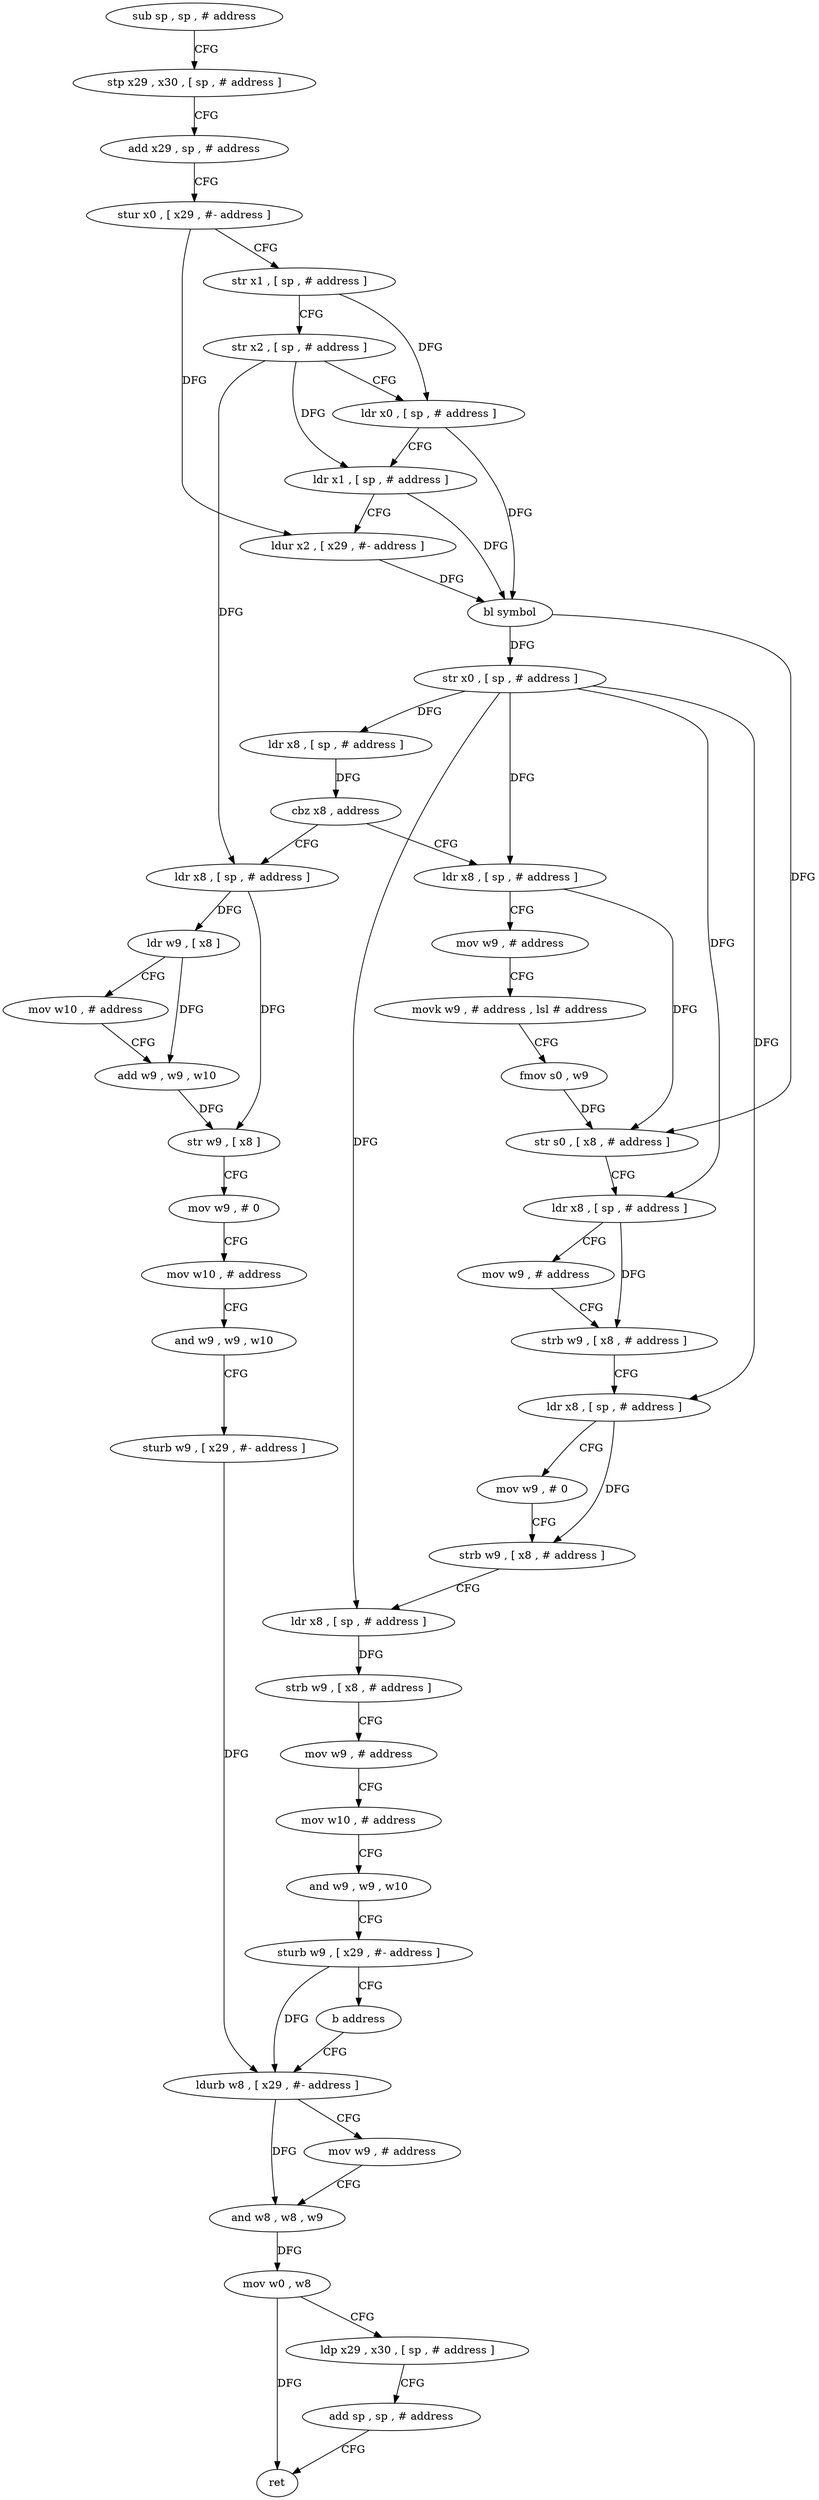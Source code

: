 digraph "func" {
"4276296" [label = "sub sp , sp , # address" ]
"4276300" [label = "stp x29 , x30 , [ sp , # address ]" ]
"4276304" [label = "add x29 , sp , # address" ]
"4276308" [label = "stur x0 , [ x29 , #- address ]" ]
"4276312" [label = "str x1 , [ sp , # address ]" ]
"4276316" [label = "str x2 , [ sp , # address ]" ]
"4276320" [label = "ldr x0 , [ sp , # address ]" ]
"4276324" [label = "ldr x1 , [ sp , # address ]" ]
"4276328" [label = "ldur x2 , [ x29 , #- address ]" ]
"4276332" [label = "bl symbol" ]
"4276336" [label = "str x0 , [ sp , # address ]" ]
"4276340" [label = "ldr x8 , [ sp , # address ]" ]
"4276344" [label = "cbz x8 , address" ]
"4276420" [label = "ldr x8 , [ sp , # address ]" ]
"4276348" [label = "ldr x8 , [ sp , # address ]" ]
"4276424" [label = "ldr w9 , [ x8 ]" ]
"4276428" [label = "mov w10 , # address" ]
"4276432" [label = "add w9 , w9 , w10" ]
"4276436" [label = "str w9 , [ x8 ]" ]
"4276440" [label = "mov w9 , # 0" ]
"4276444" [label = "mov w10 , # address" ]
"4276448" [label = "and w9 , w9 , w10" ]
"4276452" [label = "sturb w9 , [ x29 , #- address ]" ]
"4276456" [label = "ldurb w8 , [ x29 , #- address ]" ]
"4276352" [label = "mov w9 , # address" ]
"4276356" [label = "movk w9 , # address , lsl # address" ]
"4276360" [label = "fmov s0 , w9" ]
"4276364" [label = "str s0 , [ x8 , # address ]" ]
"4276368" [label = "ldr x8 , [ sp , # address ]" ]
"4276372" [label = "mov w9 , # address" ]
"4276376" [label = "strb w9 , [ x8 , # address ]" ]
"4276380" [label = "ldr x8 , [ sp , # address ]" ]
"4276384" [label = "mov w9 , # 0" ]
"4276388" [label = "strb w9 , [ x8 , # address ]" ]
"4276392" [label = "ldr x8 , [ sp , # address ]" ]
"4276396" [label = "strb w9 , [ x8 , # address ]" ]
"4276400" [label = "mov w9 , # address" ]
"4276404" [label = "mov w10 , # address" ]
"4276408" [label = "and w9 , w9 , w10" ]
"4276412" [label = "sturb w9 , [ x29 , #- address ]" ]
"4276416" [label = "b address" ]
"4276460" [label = "mov w9 , # address" ]
"4276464" [label = "and w8 , w8 , w9" ]
"4276468" [label = "mov w0 , w8" ]
"4276472" [label = "ldp x29 , x30 , [ sp , # address ]" ]
"4276476" [label = "add sp , sp , # address" ]
"4276480" [label = "ret" ]
"4276296" -> "4276300" [ label = "CFG" ]
"4276300" -> "4276304" [ label = "CFG" ]
"4276304" -> "4276308" [ label = "CFG" ]
"4276308" -> "4276312" [ label = "CFG" ]
"4276308" -> "4276328" [ label = "DFG" ]
"4276312" -> "4276316" [ label = "CFG" ]
"4276312" -> "4276320" [ label = "DFG" ]
"4276316" -> "4276320" [ label = "CFG" ]
"4276316" -> "4276324" [ label = "DFG" ]
"4276316" -> "4276420" [ label = "DFG" ]
"4276320" -> "4276324" [ label = "CFG" ]
"4276320" -> "4276332" [ label = "DFG" ]
"4276324" -> "4276328" [ label = "CFG" ]
"4276324" -> "4276332" [ label = "DFG" ]
"4276328" -> "4276332" [ label = "DFG" ]
"4276332" -> "4276336" [ label = "DFG" ]
"4276332" -> "4276364" [ label = "DFG" ]
"4276336" -> "4276340" [ label = "DFG" ]
"4276336" -> "4276348" [ label = "DFG" ]
"4276336" -> "4276368" [ label = "DFG" ]
"4276336" -> "4276380" [ label = "DFG" ]
"4276336" -> "4276392" [ label = "DFG" ]
"4276340" -> "4276344" [ label = "DFG" ]
"4276344" -> "4276420" [ label = "CFG" ]
"4276344" -> "4276348" [ label = "CFG" ]
"4276420" -> "4276424" [ label = "DFG" ]
"4276420" -> "4276436" [ label = "DFG" ]
"4276348" -> "4276352" [ label = "CFG" ]
"4276348" -> "4276364" [ label = "DFG" ]
"4276424" -> "4276428" [ label = "CFG" ]
"4276424" -> "4276432" [ label = "DFG" ]
"4276428" -> "4276432" [ label = "CFG" ]
"4276432" -> "4276436" [ label = "DFG" ]
"4276436" -> "4276440" [ label = "CFG" ]
"4276440" -> "4276444" [ label = "CFG" ]
"4276444" -> "4276448" [ label = "CFG" ]
"4276448" -> "4276452" [ label = "CFG" ]
"4276452" -> "4276456" [ label = "DFG" ]
"4276456" -> "4276460" [ label = "CFG" ]
"4276456" -> "4276464" [ label = "DFG" ]
"4276352" -> "4276356" [ label = "CFG" ]
"4276356" -> "4276360" [ label = "CFG" ]
"4276360" -> "4276364" [ label = "DFG" ]
"4276364" -> "4276368" [ label = "CFG" ]
"4276368" -> "4276372" [ label = "CFG" ]
"4276368" -> "4276376" [ label = "DFG" ]
"4276372" -> "4276376" [ label = "CFG" ]
"4276376" -> "4276380" [ label = "CFG" ]
"4276380" -> "4276384" [ label = "CFG" ]
"4276380" -> "4276388" [ label = "DFG" ]
"4276384" -> "4276388" [ label = "CFG" ]
"4276388" -> "4276392" [ label = "CFG" ]
"4276392" -> "4276396" [ label = "DFG" ]
"4276396" -> "4276400" [ label = "CFG" ]
"4276400" -> "4276404" [ label = "CFG" ]
"4276404" -> "4276408" [ label = "CFG" ]
"4276408" -> "4276412" [ label = "CFG" ]
"4276412" -> "4276416" [ label = "CFG" ]
"4276412" -> "4276456" [ label = "DFG" ]
"4276416" -> "4276456" [ label = "CFG" ]
"4276460" -> "4276464" [ label = "CFG" ]
"4276464" -> "4276468" [ label = "DFG" ]
"4276468" -> "4276472" [ label = "CFG" ]
"4276468" -> "4276480" [ label = "DFG" ]
"4276472" -> "4276476" [ label = "CFG" ]
"4276476" -> "4276480" [ label = "CFG" ]
}
